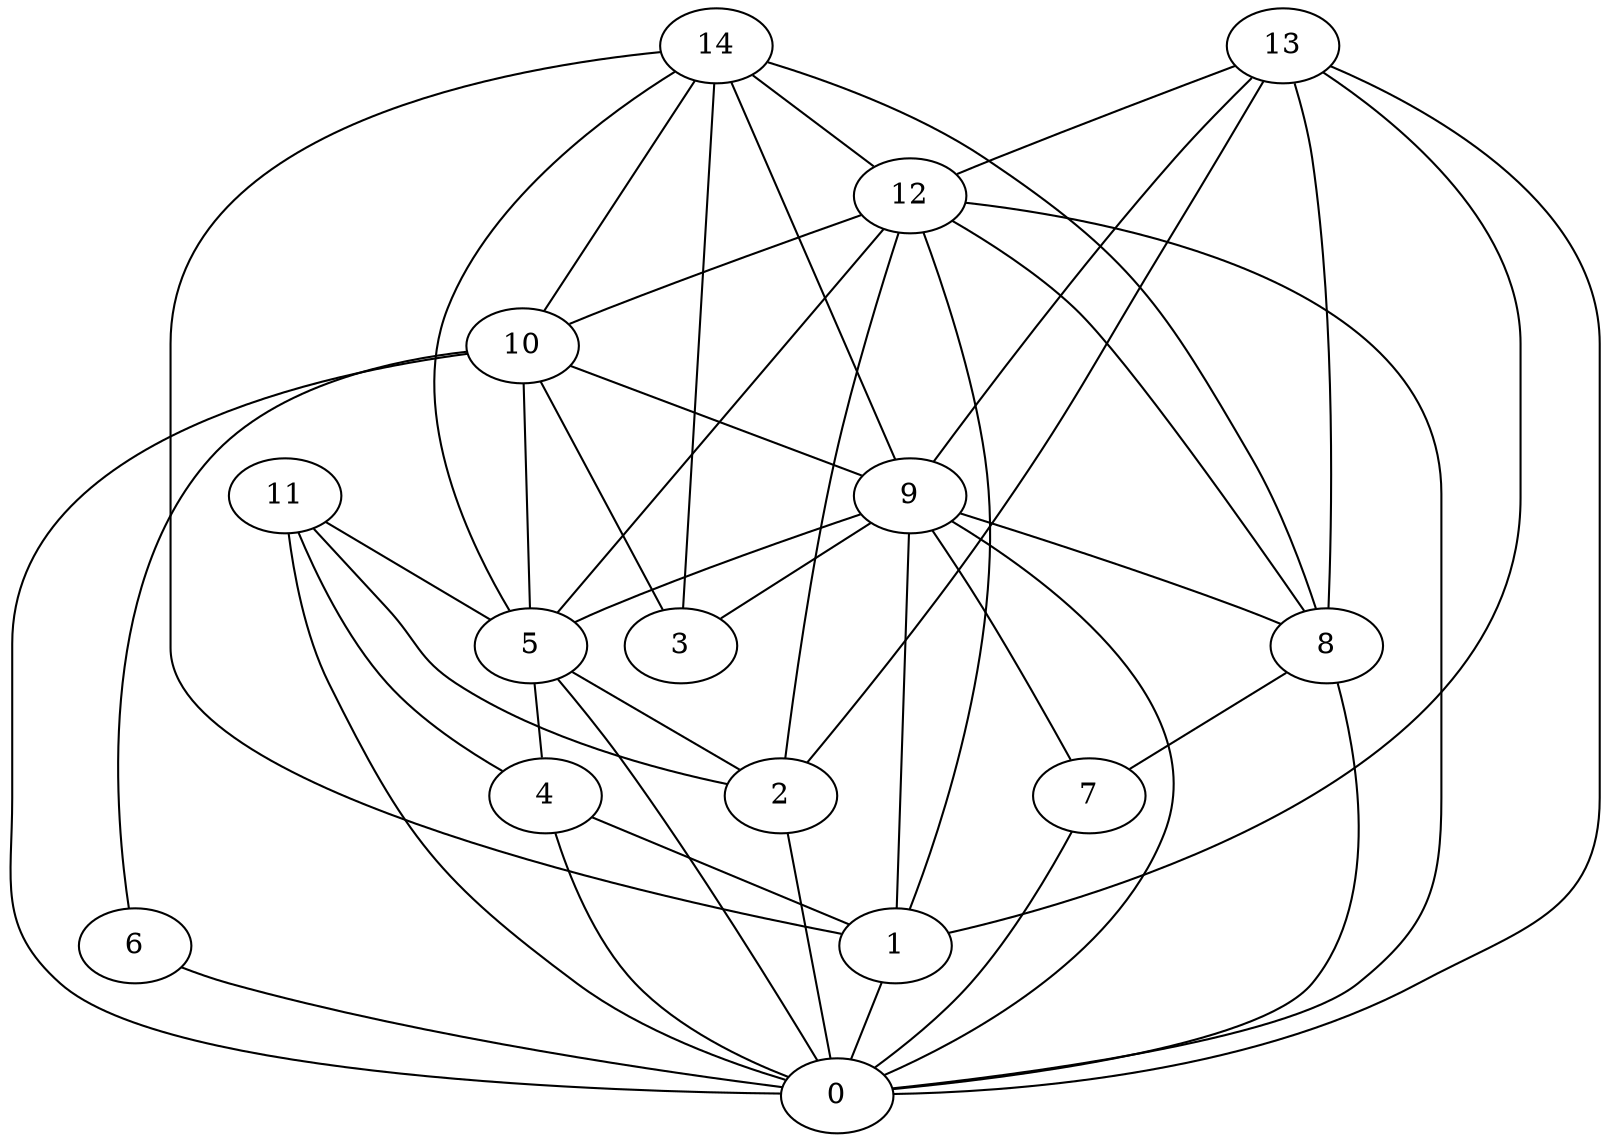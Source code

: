 digraph "sensornet-topology" {
label = "";
rankdir="BT";"0"->"1" [arrowhead = "both"] 
"0"->"2" [arrowhead = "both"] 
"0"->"4" [arrowhead = "both"] 
"0"->"5" [arrowhead = "both"] 
"0"->"6" [arrowhead = "both"] 
"0"->"7" [arrowhead = "both"] 
"0"->"8" [arrowhead = "both"] 
"0"->"9" [arrowhead = "both"] 
"0"->"10" [arrowhead = "both"] 
"0"->"11" [arrowhead = "both"] 
"0"->"12" [arrowhead = "both"] 
"0"->"13" [arrowhead = "both"] 
"1"->"4" [arrowhead = "both"] 
"1"->"9" [arrowhead = "both"] 
"1"->"12" [arrowhead = "both"] 
"1"->"13" [arrowhead = "both"] 
"1"->"14" [arrowhead = "both"] 
"2"->"5" [arrowhead = "both"] 
"2"->"11" [arrowhead = "both"] 
"2"->"12" [arrowhead = "both"] 
"2"->"13" [arrowhead = "both"] 
"3"->"9" [arrowhead = "both"] 
"3"->"10" [arrowhead = "both"] 
"3"->"14" [arrowhead = "both"] 
"4"->"5" [arrowhead = "both"] 
"4"->"11" [arrowhead = "both"] 
"5"->"9" [arrowhead = "both"] 
"5"->"10" [arrowhead = "both"] 
"5"->"11" [arrowhead = "both"] 
"5"->"12" [arrowhead = "both"] 
"5"->"14" [arrowhead = "both"] 
"6"->"10" [arrowhead = "both"] 
"7"->"8" [arrowhead = "both"] 
"7"->"9" [arrowhead = "both"] 
"8"->"9" [arrowhead = "both"] 
"8"->"12" [arrowhead = "both"] 
"8"->"13" [arrowhead = "both"] 
"8"->"14" [arrowhead = "both"] 
"9"->"10" [arrowhead = "both"] 
"9"->"13" [arrowhead = "both"] 
"9"->"14" [arrowhead = "both"] 
"10"->"12" [arrowhead = "both"] 
"10"->"14" [arrowhead = "both"] 
"12"->"13" [arrowhead = "both"] 
"12"->"14" [arrowhead = "both"] 
}